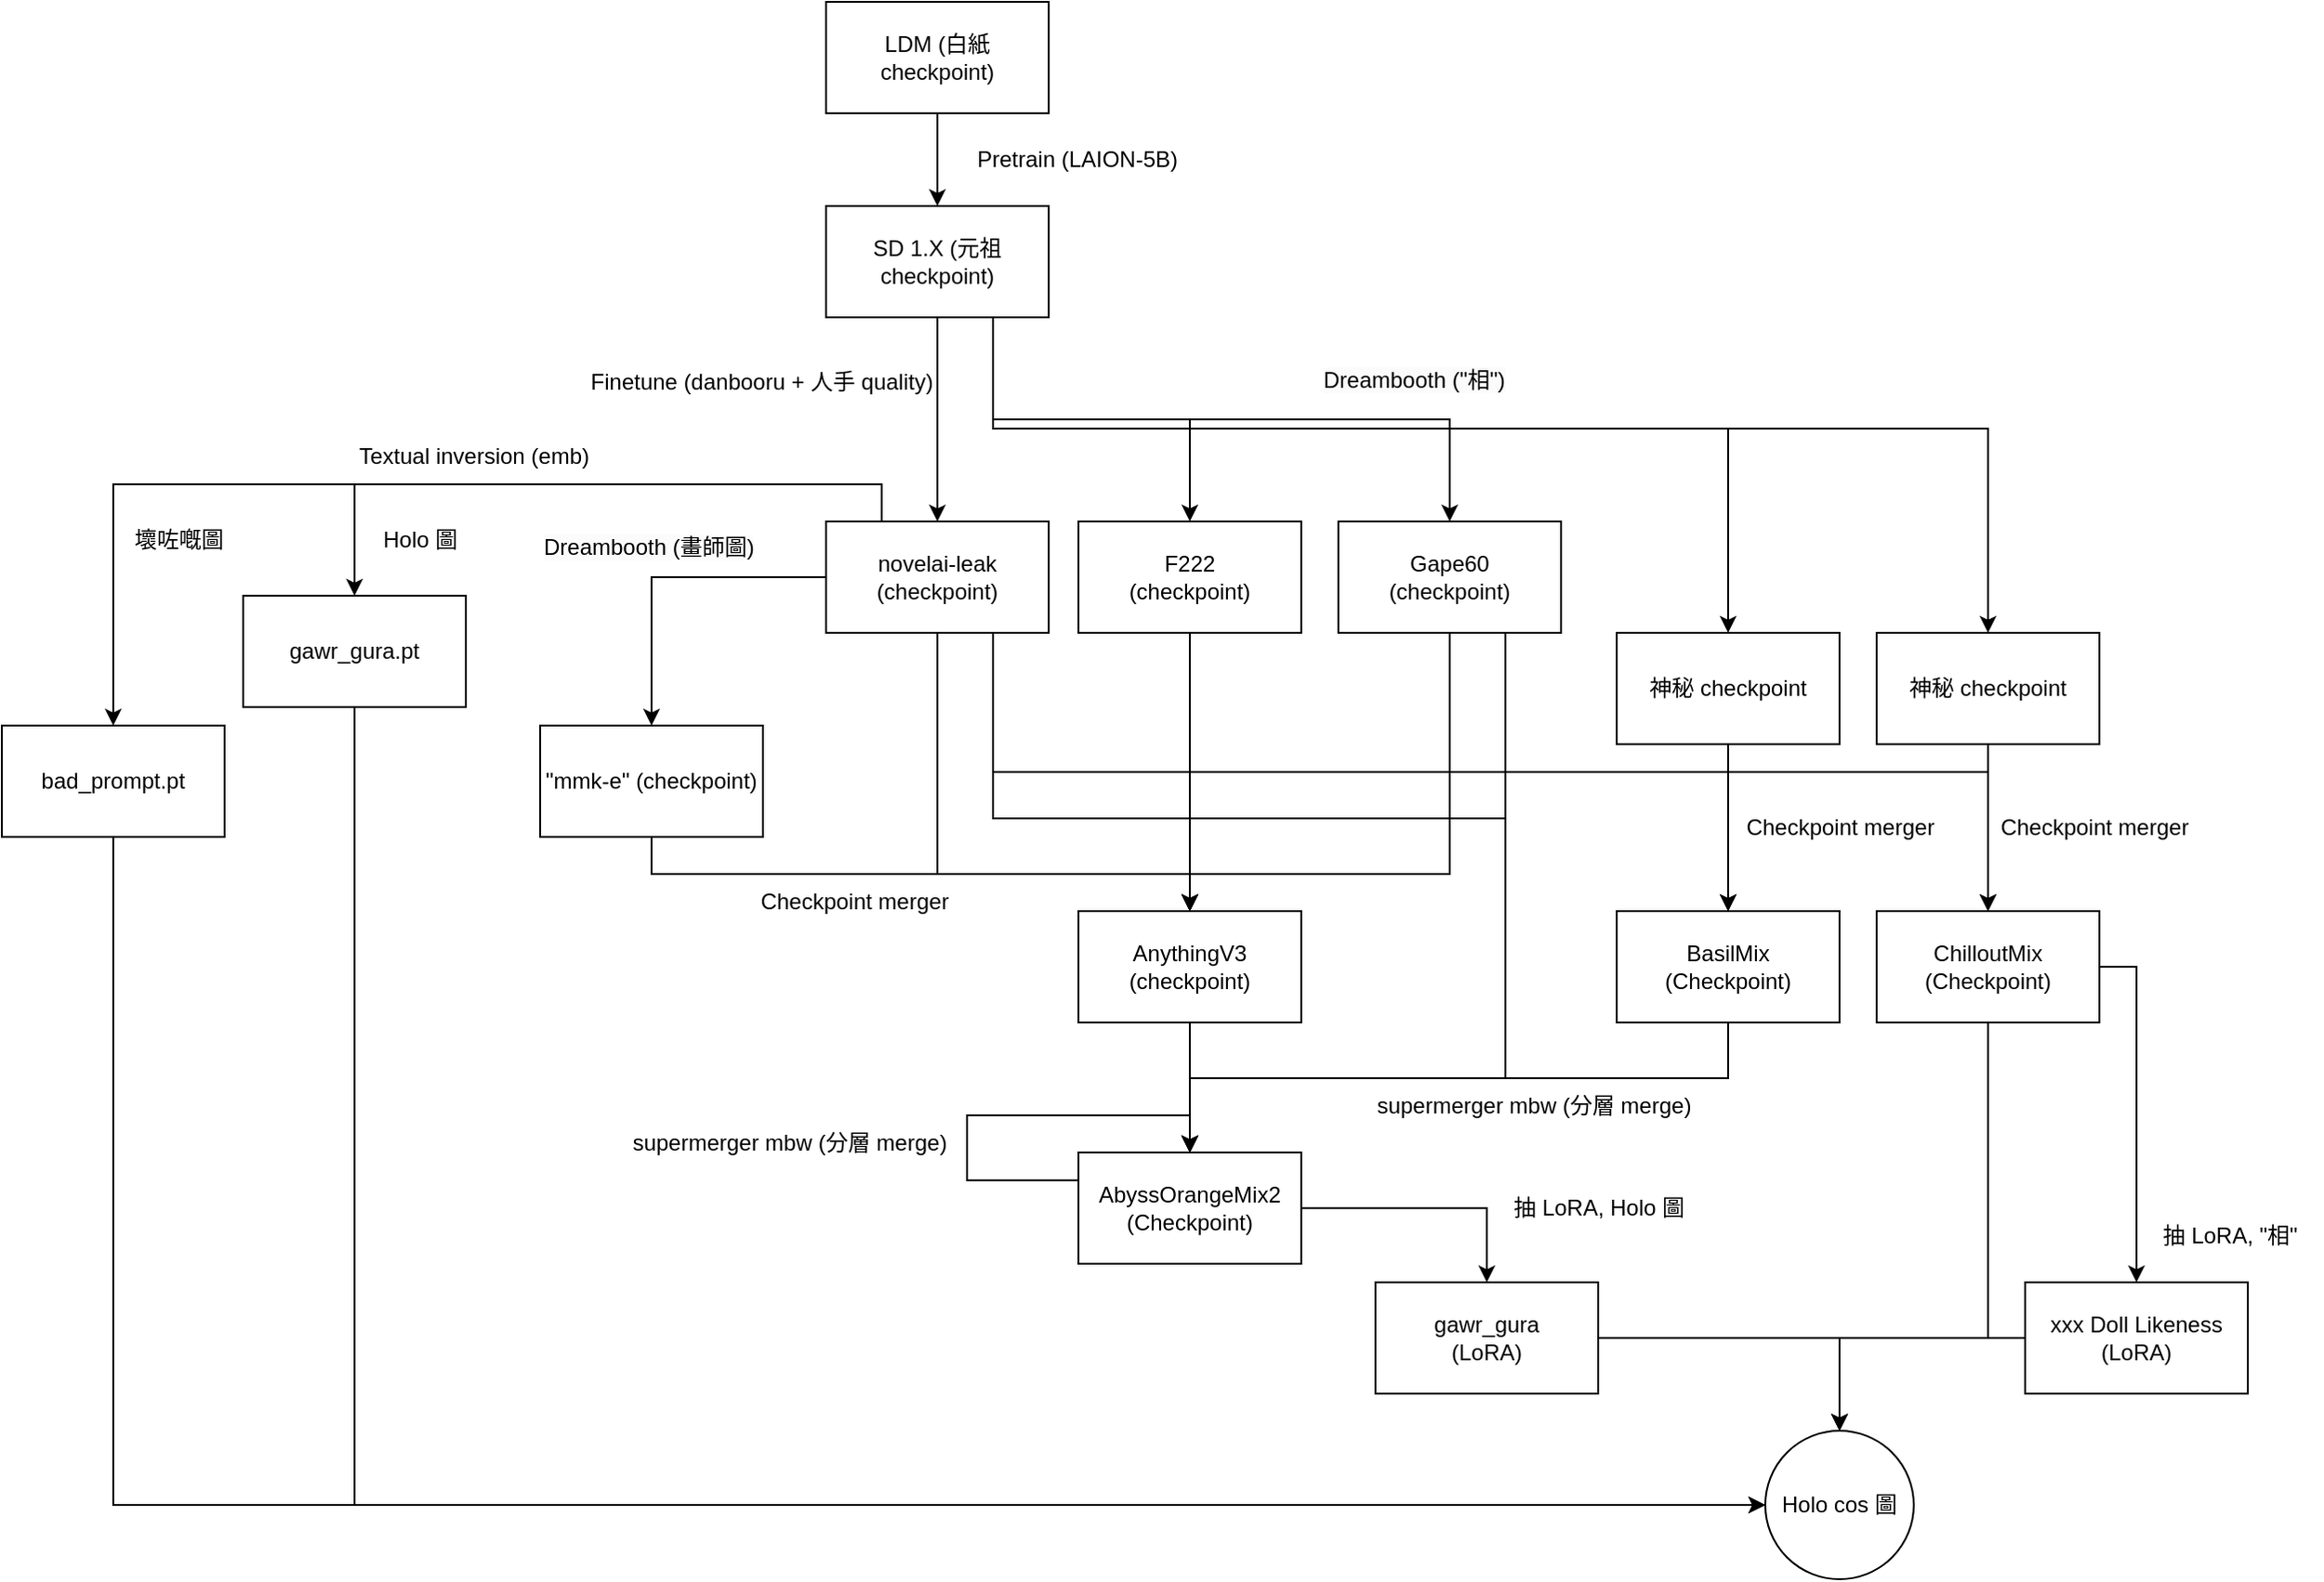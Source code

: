 <mxfile version="20.8.23" type="device"><diagram name="第 1 页" id="GLrbz8LlxeMXazStvYSU"><mxGraphModel dx="2514" dy="899" grid="1" gridSize="10" guides="1" tooltips="1" connect="1" arrows="1" fold="1" page="1" pageScale="1" pageWidth="827" pageHeight="1169" math="0" shadow="0"><root><mxCell id="0"/><mxCell id="1" parent="0"/><mxCell id="JWmsA1FIx3-1i7IT1SOc-5" style="edgeStyle=orthogonalEdgeStyle;rounded=0;orthogonalLoop=1;jettySize=auto;html=1;exitX=0.5;exitY=1;exitDx=0;exitDy=0;entryX=0.5;entryY=0;entryDx=0;entryDy=0;" edge="1" parent="1" source="JWmsA1FIx3-1i7IT1SOc-1" target="JWmsA1FIx3-1i7IT1SOc-4"><mxGeometry relative="1" as="geometry"/></mxCell><mxCell id="JWmsA1FIx3-1i7IT1SOc-12" style="edgeStyle=orthogonalEdgeStyle;rounded=0;orthogonalLoop=1;jettySize=auto;html=1;exitX=0;exitY=0.5;exitDx=0;exitDy=0;entryX=0.5;entryY=0;entryDx=0;entryDy=0;" edge="1" parent="1" source="JWmsA1FIx3-1i7IT1SOc-4" target="JWmsA1FIx3-1i7IT1SOc-2"><mxGeometry relative="1" as="geometry"/></mxCell><mxCell id="JWmsA1FIx3-1i7IT1SOc-15" style="edgeStyle=orthogonalEdgeStyle;rounded=0;orthogonalLoop=1;jettySize=auto;html=1;entryX=0.5;entryY=0;entryDx=0;entryDy=0;exitX=0.75;exitY=1;exitDx=0;exitDy=0;" edge="1" parent="1" source="JWmsA1FIx3-1i7IT1SOc-1" target="JWmsA1FIx3-1i7IT1SOc-3"><mxGeometry relative="1" as="geometry"><mxPoint x="280" y="320" as="sourcePoint"/></mxGeometry></mxCell><mxCell id="JWmsA1FIx3-1i7IT1SOc-1" value="SD 1.X (元祖 checkpoint)" style="rounded=0;whiteSpace=wrap;html=1;" vertex="1" parent="1"><mxGeometry x="194" y="250" width="120" height="60" as="geometry"/></mxCell><mxCell id="JWmsA1FIx3-1i7IT1SOc-19" style="edgeStyle=orthogonalEdgeStyle;rounded=0;orthogonalLoop=1;jettySize=auto;html=1;exitX=0.5;exitY=1;exitDx=0;exitDy=0;entryX=0.5;entryY=0;entryDx=0;entryDy=0;" edge="1" parent="1" source="JWmsA1FIx3-1i7IT1SOc-2" target="JWmsA1FIx3-1i7IT1SOc-18"><mxGeometry relative="1" as="geometry"><Array as="points"><mxPoint x="100" y="610"/><mxPoint x="390" y="610"/></Array></mxGeometry></mxCell><mxCell id="JWmsA1FIx3-1i7IT1SOc-2" value="&quot;mmk-e&quot; (checkpoint)" style="rounded=0;whiteSpace=wrap;html=1;" vertex="1" parent="1"><mxGeometry x="40" y="530" width="120" height="60" as="geometry"/></mxCell><mxCell id="JWmsA1FIx3-1i7IT1SOc-21" style="edgeStyle=orthogonalEdgeStyle;rounded=0;orthogonalLoop=1;jettySize=auto;html=1;exitX=0.5;exitY=1;exitDx=0;exitDy=0;entryX=0.5;entryY=0;entryDx=0;entryDy=0;" edge="1" parent="1" source="JWmsA1FIx3-1i7IT1SOc-3" target="JWmsA1FIx3-1i7IT1SOc-18"><mxGeometry relative="1" as="geometry"><Array as="points"><mxPoint x="390" y="620"/><mxPoint x="390" y="620"/></Array></mxGeometry></mxCell><mxCell id="JWmsA1FIx3-1i7IT1SOc-3" value="F222&lt;br&gt;(checkpoint)" style="rounded=0;whiteSpace=wrap;html=1;" vertex="1" parent="1"><mxGeometry x="330" y="420" width="120" height="60" as="geometry"/></mxCell><mxCell id="JWmsA1FIx3-1i7IT1SOc-20" style="edgeStyle=orthogonalEdgeStyle;rounded=0;orthogonalLoop=1;jettySize=auto;html=1;exitX=0.5;exitY=1;exitDx=0;exitDy=0;entryX=0.5;entryY=0;entryDx=0;entryDy=0;" edge="1" parent="1" source="JWmsA1FIx3-1i7IT1SOc-4" target="JWmsA1FIx3-1i7IT1SOc-18"><mxGeometry relative="1" as="geometry"><Array as="points"><mxPoint x="254" y="610"/><mxPoint x="390" y="610"/></Array></mxGeometry></mxCell><mxCell id="JWmsA1FIx3-1i7IT1SOc-31" style="edgeStyle=orthogonalEdgeStyle;rounded=0;orthogonalLoop=1;jettySize=auto;html=1;exitX=0.75;exitY=1;exitDx=0;exitDy=0;entryX=0.5;entryY=0;entryDx=0;entryDy=0;" edge="1" parent="1" source="JWmsA1FIx3-1i7IT1SOc-4" target="JWmsA1FIx3-1i7IT1SOc-27"><mxGeometry relative="1" as="geometry"/></mxCell><mxCell id="JWmsA1FIx3-1i7IT1SOc-40" style="edgeStyle=orthogonalEdgeStyle;rounded=0;orthogonalLoop=1;jettySize=auto;html=1;exitX=0.75;exitY=1;exitDx=0;exitDy=0;entryX=0.5;entryY=0;entryDx=0;entryDy=0;" edge="1" parent="1" source="JWmsA1FIx3-1i7IT1SOc-4" target="JWmsA1FIx3-1i7IT1SOc-32"><mxGeometry relative="1" as="geometry"><Array as="points"><mxPoint x="284" y="580"/><mxPoint x="560" y="580"/><mxPoint x="560" y="720"/><mxPoint x="390" y="720"/></Array></mxGeometry></mxCell><mxCell id="JWmsA1FIx3-1i7IT1SOc-42" style="edgeStyle=orthogonalEdgeStyle;rounded=0;orthogonalLoop=1;jettySize=auto;html=1;exitX=0.25;exitY=0;exitDx=0;exitDy=0;entryX=0.5;entryY=0;entryDx=0;entryDy=0;" edge="1" parent="1" source="JWmsA1FIx3-1i7IT1SOc-4" target="JWmsA1FIx3-1i7IT1SOc-41"><mxGeometry relative="1" as="geometry"/></mxCell><mxCell id="JWmsA1FIx3-1i7IT1SOc-56" style="edgeStyle=orthogonalEdgeStyle;rounded=0;orthogonalLoop=1;jettySize=auto;html=1;exitX=0.75;exitY=1;exitDx=0;exitDy=0;entryX=0.5;entryY=0;entryDx=0;entryDy=0;" edge="1" parent="1" source="JWmsA1FIx3-1i7IT1SOc-4" target="JWmsA1FIx3-1i7IT1SOc-50"><mxGeometry relative="1" as="geometry"/></mxCell><mxCell id="JWmsA1FIx3-1i7IT1SOc-4" value="novelai-leak (checkpoint)" style="rounded=0;whiteSpace=wrap;html=1;" vertex="1" parent="1"><mxGeometry x="194" y="420" width="120" height="60" as="geometry"/></mxCell><mxCell id="JWmsA1FIx3-1i7IT1SOc-6" value="Finetune (danbooru + 人手 quality)" style="text;html=1;align=center;verticalAlign=middle;resizable=0;points=[];autosize=1;strokeColor=none;fillColor=none;" vertex="1" parent="1"><mxGeometry x="54" y="330" width="210" height="30" as="geometry"/></mxCell><mxCell id="JWmsA1FIx3-1i7IT1SOc-8" value="Pretrain (LAION-5B)" style="text;html=1;align=center;verticalAlign=middle;resizable=0;points=[];autosize=1;strokeColor=none;fillColor=none;" vertex="1" parent="1"><mxGeometry x="264" y="210" width="130" height="30" as="geometry"/></mxCell><mxCell id="JWmsA1FIx3-1i7IT1SOc-11" style="edgeStyle=orthogonalEdgeStyle;rounded=0;orthogonalLoop=1;jettySize=auto;html=1;exitX=0.5;exitY=1;exitDx=0;exitDy=0;entryX=0.5;entryY=0;entryDx=0;entryDy=0;" edge="1" parent="1" source="JWmsA1FIx3-1i7IT1SOc-9" target="JWmsA1FIx3-1i7IT1SOc-1"><mxGeometry relative="1" as="geometry"/></mxCell><mxCell id="JWmsA1FIx3-1i7IT1SOc-9" value="LDM (白紙 checkpoint)" style="rounded=0;whiteSpace=wrap;html=1;" vertex="1" parent="1"><mxGeometry x="194" y="140" width="120" height="60" as="geometry"/></mxCell><mxCell id="JWmsA1FIx3-1i7IT1SOc-13" value="&lt;span style=&quot;color: rgb(0, 0, 0); font-family: Helvetica; font-size: 12px; font-style: normal; font-variant-ligatures: normal; font-variant-caps: normal; font-weight: 400; letter-spacing: normal; orphans: 2; text-align: center; text-indent: 0px; text-transform: none; widows: 2; word-spacing: 0px; -webkit-text-stroke-width: 0px; background-color: rgb(251, 251, 251); text-decoration-thickness: initial; text-decoration-style: initial; text-decoration-color: initial; float: none; display: inline !important;&quot;&gt;Dreambooth (畫師圖)&lt;/span&gt;" style="text;whiteSpace=wrap;html=1;" vertex="1" parent="1"><mxGeometry x="40" y="420" width="140" height="40" as="geometry"/></mxCell><mxCell id="JWmsA1FIx3-1i7IT1SOc-16" value="&lt;span style=&quot;color: rgb(0, 0, 0); font-family: Helvetica; font-size: 12px; font-style: normal; font-variant-ligatures: normal; font-variant-caps: normal; font-weight: 400; letter-spacing: normal; orphans: 2; text-align: center; text-indent: 0px; text-transform: none; widows: 2; word-spacing: 0px; -webkit-text-stroke-width: 0px; background-color: rgb(251, 251, 251); text-decoration-thickness: initial; text-decoration-style: initial; text-decoration-color: initial; float: none; display: inline !important;&quot;&gt;Dreambooth (&quot;相&quot;)&lt;/span&gt;" style="text;whiteSpace=wrap;html=1;" vertex="1" parent="1"><mxGeometry x="460" y="330" width="140" height="40" as="geometry"/></mxCell><mxCell id="JWmsA1FIx3-1i7IT1SOc-22" style="edgeStyle=orthogonalEdgeStyle;rounded=0;orthogonalLoop=1;jettySize=auto;html=1;exitX=0.5;exitY=1;exitDx=0;exitDy=0;entryX=0.5;entryY=0;entryDx=0;entryDy=0;" edge="1" parent="1" source="JWmsA1FIx3-1i7IT1SOc-17" target="JWmsA1FIx3-1i7IT1SOc-18"><mxGeometry relative="1" as="geometry"><Array as="points"><mxPoint x="530" y="610"/><mxPoint x="390" y="610"/></Array></mxGeometry></mxCell><mxCell id="JWmsA1FIx3-1i7IT1SOc-35" style="edgeStyle=orthogonalEdgeStyle;rounded=0;orthogonalLoop=1;jettySize=auto;html=1;exitX=0.75;exitY=1;exitDx=0;exitDy=0;entryX=0.5;entryY=0;entryDx=0;entryDy=0;" edge="1" parent="1" source="JWmsA1FIx3-1i7IT1SOc-17" target="JWmsA1FIx3-1i7IT1SOc-32"><mxGeometry relative="1" as="geometry"><Array as="points"><mxPoint x="560" y="720"/><mxPoint x="390" y="720"/></Array></mxGeometry></mxCell><mxCell id="JWmsA1FIx3-1i7IT1SOc-17" value="Gape60&lt;br&gt;(checkpoint)" style="rounded=0;whiteSpace=wrap;html=1;" vertex="1" parent="1"><mxGeometry x="470" y="420" width="120" height="60" as="geometry"/></mxCell><mxCell id="JWmsA1FIx3-1i7IT1SOc-33" style="edgeStyle=orthogonalEdgeStyle;rounded=0;orthogonalLoop=1;jettySize=auto;html=1;exitX=0.5;exitY=1;exitDx=0;exitDy=0;entryX=0.5;entryY=0;entryDx=0;entryDy=0;" edge="1" parent="1" source="JWmsA1FIx3-1i7IT1SOc-18" target="JWmsA1FIx3-1i7IT1SOc-32"><mxGeometry relative="1" as="geometry"/></mxCell><mxCell id="JWmsA1FIx3-1i7IT1SOc-18" value="AnythingV3&lt;br&gt;(checkpoint)" style="rounded=0;whiteSpace=wrap;html=1;" vertex="1" parent="1"><mxGeometry x="330" y="630" width="120" height="60" as="geometry"/></mxCell><mxCell id="JWmsA1FIx3-1i7IT1SOc-24" style="edgeStyle=orthogonalEdgeStyle;rounded=0;orthogonalLoop=1;jettySize=auto;html=1;exitX=0.75;exitY=1;exitDx=0;exitDy=0;entryX=0.5;entryY=0;entryDx=0;entryDy=0;" edge="1" parent="1" source="JWmsA1FIx3-1i7IT1SOc-1" target="JWmsA1FIx3-1i7IT1SOc-17"><mxGeometry relative="1" as="geometry"><mxPoint x="264" y="320" as="sourcePoint"/><mxPoint x="400" y="430" as="targetPoint"/></mxGeometry></mxCell><mxCell id="JWmsA1FIx3-1i7IT1SOc-28" style="edgeStyle=orthogonalEdgeStyle;rounded=0;orthogonalLoop=1;jettySize=auto;html=1;exitX=0.5;exitY=1;exitDx=0;exitDy=0;entryX=0.5;entryY=0;entryDx=0;entryDy=0;" edge="1" parent="1" source="JWmsA1FIx3-1i7IT1SOc-25" target="JWmsA1FIx3-1i7IT1SOc-27"><mxGeometry relative="1" as="geometry"/></mxCell><mxCell id="JWmsA1FIx3-1i7IT1SOc-25" value="神秘 checkpoint" style="rounded=0;whiteSpace=wrap;html=1;" vertex="1" parent="1"><mxGeometry x="620" y="480" width="120" height="60" as="geometry"/></mxCell><mxCell id="JWmsA1FIx3-1i7IT1SOc-26" style="edgeStyle=orthogonalEdgeStyle;rounded=0;orthogonalLoop=1;jettySize=auto;html=1;exitX=0.75;exitY=1;exitDx=0;exitDy=0;entryX=0.5;entryY=0;entryDx=0;entryDy=0;" edge="1" parent="1" source="JWmsA1FIx3-1i7IT1SOc-1" target="JWmsA1FIx3-1i7IT1SOc-25"><mxGeometry relative="1" as="geometry"><mxPoint x="264" y="320" as="sourcePoint"/><mxPoint x="540" y="430" as="targetPoint"/><Array as="points"><mxPoint x="284" y="370"/><mxPoint x="680" y="370"/></Array></mxGeometry></mxCell><mxCell id="JWmsA1FIx3-1i7IT1SOc-34" style="edgeStyle=orthogonalEdgeStyle;rounded=0;orthogonalLoop=1;jettySize=auto;html=1;exitX=0.5;exitY=1;exitDx=0;exitDy=0;entryX=0.5;entryY=0;entryDx=0;entryDy=0;" edge="1" parent="1" source="JWmsA1FIx3-1i7IT1SOc-27" target="JWmsA1FIx3-1i7IT1SOc-32"><mxGeometry relative="1" as="geometry"><Array as="points"><mxPoint x="680" y="720"/><mxPoint x="390" y="720"/></Array></mxGeometry></mxCell><mxCell id="JWmsA1FIx3-1i7IT1SOc-27" value="BasilMix&lt;br&gt;(Checkpoint)" style="rounded=0;whiteSpace=wrap;html=1;" vertex="1" parent="1"><mxGeometry x="620" y="630" width="120" height="60" as="geometry"/></mxCell><mxCell id="JWmsA1FIx3-1i7IT1SOc-29" value="Checkpoint merger" style="text;html=1;align=center;verticalAlign=middle;resizable=0;points=[];autosize=1;strokeColor=none;fillColor=none;" vertex="1" parent="1"><mxGeometry x="149" y="610" width="120" height="30" as="geometry"/></mxCell><mxCell id="JWmsA1FIx3-1i7IT1SOc-30" value="Checkpoint merger" style="text;html=1;align=center;verticalAlign=middle;resizable=0;points=[];autosize=1;strokeColor=none;fillColor=none;" vertex="1" parent="1"><mxGeometry x="680" y="570" width="120" height="30" as="geometry"/></mxCell><mxCell id="JWmsA1FIx3-1i7IT1SOc-38" style="edgeStyle=orthogonalEdgeStyle;rounded=0;orthogonalLoop=1;jettySize=auto;html=1;exitX=0;exitY=0.25;exitDx=0;exitDy=0;entryX=0.5;entryY=0;entryDx=0;entryDy=0;" edge="1" parent="1" source="JWmsA1FIx3-1i7IT1SOc-32" target="JWmsA1FIx3-1i7IT1SOc-32"><mxGeometry relative="1" as="geometry"><mxPoint x="390" y="740" as="targetPoint"/><Array as="points"><mxPoint x="270" y="775"/><mxPoint x="270" y="740"/><mxPoint x="390" y="740"/></Array></mxGeometry></mxCell><mxCell id="JWmsA1FIx3-1i7IT1SOc-44" style="edgeStyle=orthogonalEdgeStyle;rounded=0;orthogonalLoop=1;jettySize=auto;html=1;exitX=1;exitY=0.5;exitDx=0;exitDy=0;entryX=0.5;entryY=0;entryDx=0;entryDy=0;" edge="1" parent="1" source="JWmsA1FIx3-1i7IT1SOc-32" target="JWmsA1FIx3-1i7IT1SOc-45"><mxGeometry relative="1" as="geometry"><mxPoint x="560" y="790" as="targetPoint"/></mxGeometry></mxCell><mxCell id="JWmsA1FIx3-1i7IT1SOc-32" value="AbyssOrangeMix2&lt;br&gt;(Checkpoint)" style="rounded=0;whiteSpace=wrap;html=1;" vertex="1" parent="1"><mxGeometry x="330" y="760" width="120" height="60" as="geometry"/></mxCell><mxCell id="JWmsA1FIx3-1i7IT1SOc-36" value="supermerger mbw (分層 merge)" style="text;html=1;align=center;verticalAlign=middle;resizable=0;points=[];autosize=1;strokeColor=none;fillColor=none;" vertex="1" parent="1"><mxGeometry x="79" y="740" width="190" height="30" as="geometry"/></mxCell><mxCell id="JWmsA1FIx3-1i7IT1SOc-39" value="supermerger mbw (分層 merge)" style="text;html=1;align=center;verticalAlign=middle;resizable=0;points=[];autosize=1;strokeColor=none;fillColor=none;" vertex="1" parent="1"><mxGeometry x="480" y="720" width="190" height="30" as="geometry"/></mxCell><mxCell id="JWmsA1FIx3-1i7IT1SOc-68" style="edgeStyle=orthogonalEdgeStyle;rounded=0;orthogonalLoop=1;jettySize=auto;html=1;exitX=0.5;exitY=1;exitDx=0;exitDy=0;entryX=0;entryY=0.5;entryDx=0;entryDy=0;" edge="1" parent="1" source="JWmsA1FIx3-1i7IT1SOc-41" target="JWmsA1FIx3-1i7IT1SOc-63"><mxGeometry relative="1" as="geometry"/></mxCell><mxCell id="JWmsA1FIx3-1i7IT1SOc-41" value="gawr_gura.pt" style="rounded=0;whiteSpace=wrap;html=1;" vertex="1" parent="1"><mxGeometry x="-120" y="460" width="120" height="60" as="geometry"/></mxCell><mxCell id="JWmsA1FIx3-1i7IT1SOc-43" value="Textual inversion (emb)" style="text;html=1;align=center;verticalAlign=middle;resizable=0;points=[];autosize=1;strokeColor=none;fillColor=none;" vertex="1" parent="1"><mxGeometry x="-71" y="370" width="150" height="30" as="geometry"/></mxCell><mxCell id="JWmsA1FIx3-1i7IT1SOc-64" style="edgeStyle=orthogonalEdgeStyle;rounded=0;orthogonalLoop=1;jettySize=auto;html=1;exitX=1;exitY=0.5;exitDx=0;exitDy=0;entryX=0.5;entryY=0;entryDx=0;entryDy=0;" edge="1" parent="1" source="JWmsA1FIx3-1i7IT1SOc-45" target="JWmsA1FIx3-1i7IT1SOc-63"><mxGeometry relative="1" as="geometry"/></mxCell><mxCell id="JWmsA1FIx3-1i7IT1SOc-45" value="gawr_gura&lt;br&gt;(LoRA)" style="rounded=0;whiteSpace=wrap;html=1;" vertex="1" parent="1"><mxGeometry x="490" y="830" width="120" height="60" as="geometry"/></mxCell><mxCell id="JWmsA1FIx3-1i7IT1SOc-46" value="抽 LoRA, Holo 圖" style="text;html=1;align=center;verticalAlign=middle;resizable=0;points=[];autosize=1;strokeColor=none;fillColor=none;" vertex="1" parent="1"><mxGeometry x="550" y="775" width="120" height="30" as="geometry"/></mxCell><mxCell id="JWmsA1FIx3-1i7IT1SOc-47" style="edgeStyle=orthogonalEdgeStyle;rounded=0;orthogonalLoop=1;jettySize=auto;html=1;exitX=0.5;exitY=1;exitDx=0;exitDy=0;" edge="1" parent="1" source="JWmsA1FIx3-1i7IT1SOc-41" target="JWmsA1FIx3-1i7IT1SOc-41"><mxGeometry relative="1" as="geometry"/></mxCell><mxCell id="JWmsA1FIx3-1i7IT1SOc-51" style="edgeStyle=orthogonalEdgeStyle;rounded=0;orthogonalLoop=1;jettySize=auto;html=1;exitX=0.5;exitY=1;exitDx=0;exitDy=0;entryX=0.5;entryY=0;entryDx=0;entryDy=0;" edge="1" parent="1" source="JWmsA1FIx3-1i7IT1SOc-48" target="JWmsA1FIx3-1i7IT1SOc-50"><mxGeometry relative="1" as="geometry"/></mxCell><mxCell id="JWmsA1FIx3-1i7IT1SOc-48" value="神秘 checkpoint" style="rounded=0;whiteSpace=wrap;html=1;" vertex="1" parent="1"><mxGeometry x="760" y="480" width="120" height="60" as="geometry"/></mxCell><mxCell id="JWmsA1FIx3-1i7IT1SOc-49" style="edgeStyle=orthogonalEdgeStyle;rounded=0;orthogonalLoop=1;jettySize=auto;html=1;exitX=0.75;exitY=1;exitDx=0;exitDy=0;entryX=0.5;entryY=0;entryDx=0;entryDy=0;" edge="1" parent="1" source="JWmsA1FIx3-1i7IT1SOc-1" target="JWmsA1FIx3-1i7IT1SOc-48"><mxGeometry relative="1" as="geometry"><mxPoint x="294" y="320" as="sourcePoint"/><mxPoint x="690" y="430" as="targetPoint"/><Array as="points"><mxPoint x="284" y="370"/><mxPoint x="820" y="370"/></Array></mxGeometry></mxCell><mxCell id="JWmsA1FIx3-1i7IT1SOc-57" style="edgeStyle=orthogonalEdgeStyle;rounded=0;orthogonalLoop=1;jettySize=auto;html=1;exitX=1;exitY=0.5;exitDx=0;exitDy=0;entryX=0.5;entryY=0;entryDx=0;entryDy=0;" edge="1" parent="1" source="JWmsA1FIx3-1i7IT1SOc-50" target="JWmsA1FIx3-1i7IT1SOc-54"><mxGeometry relative="1" as="geometry"/></mxCell><mxCell id="JWmsA1FIx3-1i7IT1SOc-67" style="edgeStyle=orthogonalEdgeStyle;rounded=0;orthogonalLoop=1;jettySize=auto;html=1;exitX=0.5;exitY=1;exitDx=0;exitDy=0;entryX=0.5;entryY=0;entryDx=0;entryDy=0;" edge="1" parent="1" source="JWmsA1FIx3-1i7IT1SOc-50" target="JWmsA1FIx3-1i7IT1SOc-63"><mxGeometry relative="1" as="geometry"><Array as="points"><mxPoint x="820" y="860"/><mxPoint x="740" y="860"/></Array></mxGeometry></mxCell><mxCell id="JWmsA1FIx3-1i7IT1SOc-50" value="ChilloutMix&lt;br&gt;(Checkpoint)" style="rounded=0;whiteSpace=wrap;html=1;" vertex="1" parent="1"><mxGeometry x="760" y="630" width="120" height="60" as="geometry"/></mxCell><mxCell id="JWmsA1FIx3-1i7IT1SOc-53" value="Checkpoint merger" style="text;html=1;align=center;verticalAlign=middle;resizable=0;points=[];autosize=1;strokeColor=none;fillColor=none;" vertex="1" parent="1"><mxGeometry x="817" y="570" width="120" height="30" as="geometry"/></mxCell><mxCell id="JWmsA1FIx3-1i7IT1SOc-66" style="edgeStyle=orthogonalEdgeStyle;rounded=0;orthogonalLoop=1;jettySize=auto;html=1;exitX=0;exitY=0.5;exitDx=0;exitDy=0;entryX=0.5;entryY=0;entryDx=0;entryDy=0;" edge="1" parent="1" source="JWmsA1FIx3-1i7IT1SOc-54" target="JWmsA1FIx3-1i7IT1SOc-63"><mxGeometry relative="1" as="geometry"/></mxCell><mxCell id="JWmsA1FIx3-1i7IT1SOc-54" value="xxx Doll Likeness&lt;br&gt;(LoRA)" style="rounded=0;whiteSpace=wrap;html=1;" vertex="1" parent="1"><mxGeometry x="840" y="830" width="120" height="60" as="geometry"/></mxCell><mxCell id="JWmsA1FIx3-1i7IT1SOc-55" value="抽 LoRA, &quot;相&quot;" style="text;html=1;align=center;verticalAlign=middle;resizable=0;points=[];autosize=1;strokeColor=none;fillColor=none;" vertex="1" parent="1"><mxGeometry x="900" y="790" width="100" height="30" as="geometry"/></mxCell><mxCell id="JWmsA1FIx3-1i7IT1SOc-58" style="edgeStyle=orthogonalEdgeStyle;rounded=0;orthogonalLoop=1;jettySize=auto;html=1;exitX=0.25;exitY=0;exitDx=0;exitDy=0;entryX=0.5;entryY=0;entryDx=0;entryDy=0;" edge="1" parent="1" source="JWmsA1FIx3-1i7IT1SOc-4" target="JWmsA1FIx3-1i7IT1SOc-59"><mxGeometry relative="1" as="geometry"><mxPoint x="234" y="430" as="sourcePoint"/><mxPoint x="-190" y="410" as="targetPoint"/><Array as="points"><mxPoint x="224" y="400"/><mxPoint x="-190" y="400"/></Array></mxGeometry></mxCell><mxCell id="JWmsA1FIx3-1i7IT1SOc-69" style="edgeStyle=orthogonalEdgeStyle;rounded=0;orthogonalLoop=1;jettySize=auto;html=1;exitX=0.5;exitY=1;exitDx=0;exitDy=0;entryX=0;entryY=0.5;entryDx=0;entryDy=0;" edge="1" parent="1" source="JWmsA1FIx3-1i7IT1SOc-59" target="JWmsA1FIx3-1i7IT1SOc-63"><mxGeometry relative="1" as="geometry"/></mxCell><mxCell id="JWmsA1FIx3-1i7IT1SOc-59" value="bad_prompt.pt" style="rounded=0;whiteSpace=wrap;html=1;" vertex="1" parent="1"><mxGeometry x="-250" y="530" width="120" height="60" as="geometry"/></mxCell><mxCell id="JWmsA1FIx3-1i7IT1SOc-60" value="壞咗嘅圖" style="text;html=1;align=center;verticalAlign=middle;resizable=0;points=[];autosize=1;strokeColor=none;fillColor=none;" vertex="1" parent="1"><mxGeometry x="-190" y="415" width="70" height="30" as="geometry"/></mxCell><mxCell id="JWmsA1FIx3-1i7IT1SOc-61" value="Holo 圖" style="text;html=1;align=center;verticalAlign=middle;resizable=0;points=[];autosize=1;strokeColor=none;fillColor=none;" vertex="1" parent="1"><mxGeometry x="-55" y="415" width="60" height="30" as="geometry"/></mxCell><mxCell id="JWmsA1FIx3-1i7IT1SOc-63" value="Holo cos 圖" style="ellipse;whiteSpace=wrap;html=1;aspect=fixed;" vertex="1" parent="1"><mxGeometry x="700" y="910" width="80" height="80" as="geometry"/></mxCell></root></mxGraphModel></diagram></mxfile>